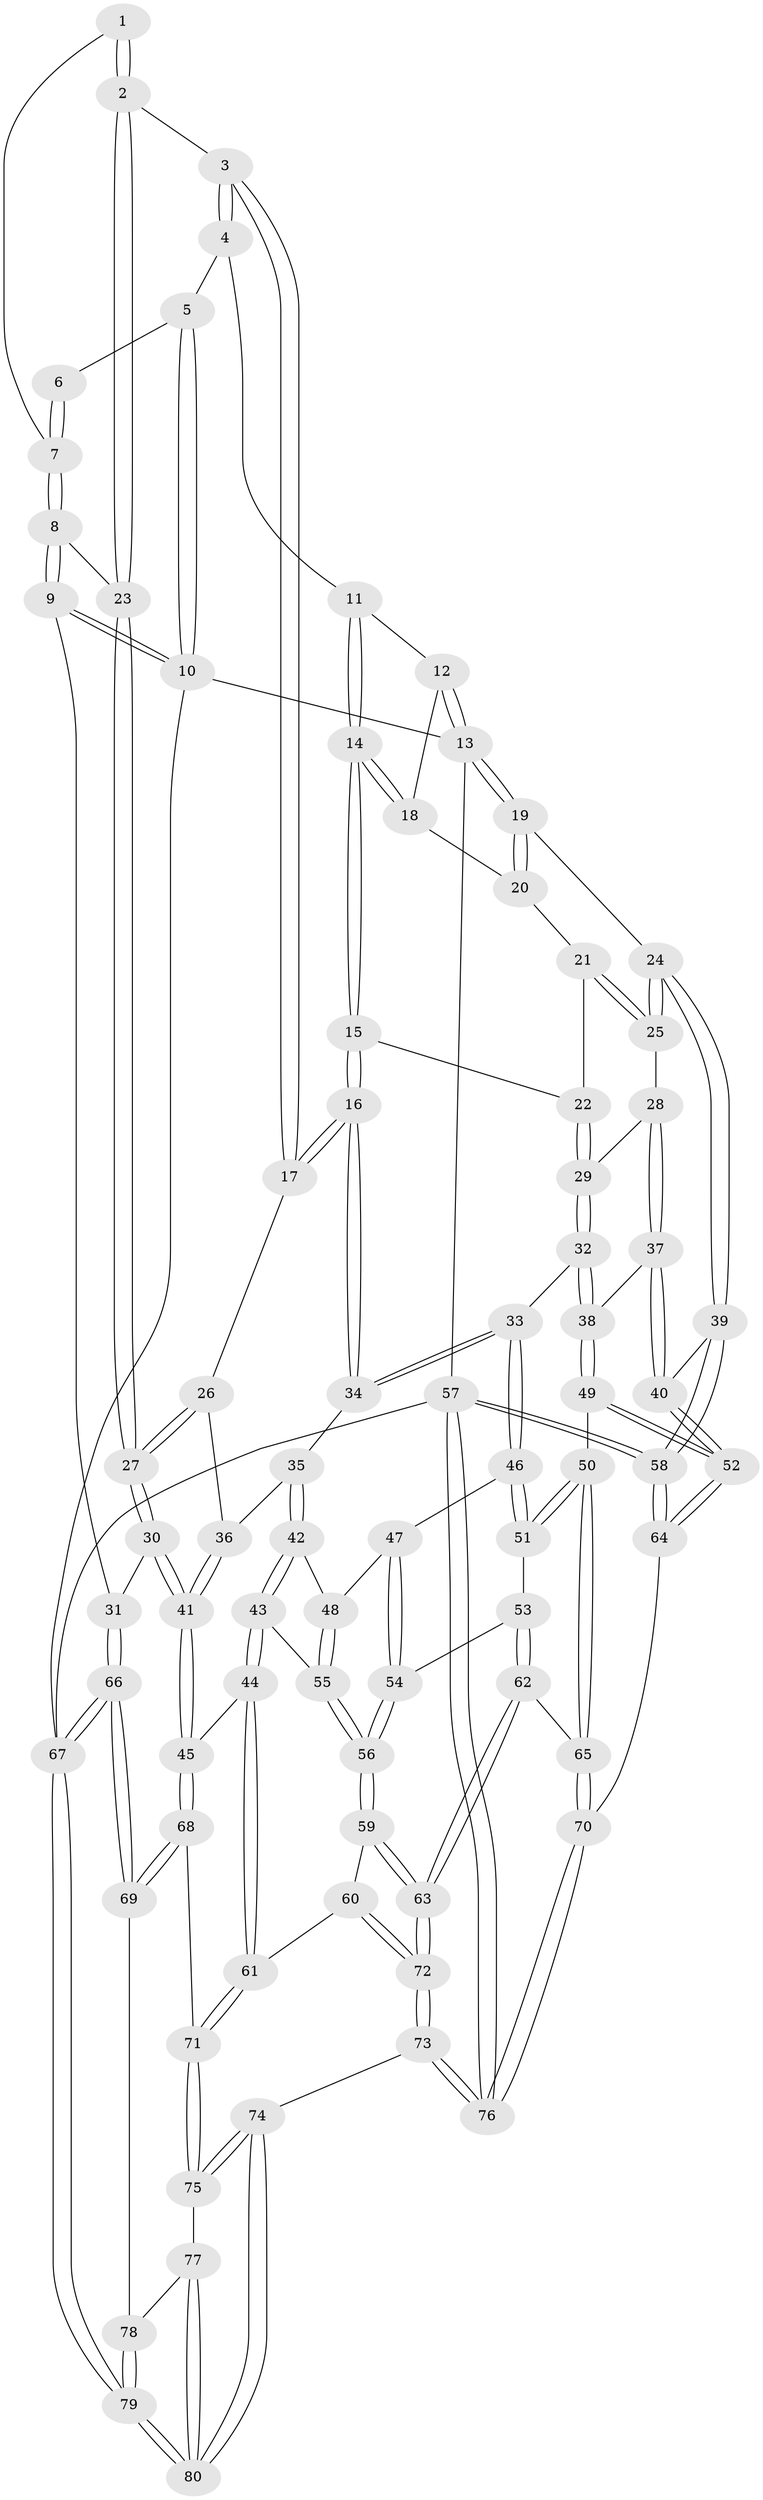 // coarse degree distribution, {3: 0.2857142857142857, 6: 0.10714285714285714, 4: 0.35714285714285715, 5: 0.14285714285714285, 2: 0.10714285714285714}
// Generated by graph-tools (version 1.1) at 2025/54/03/04/25 22:54:33]
// undirected, 80 vertices, 197 edges
graph export_dot {
  node [color=gray90,style=filled];
  1 [pos="+0.1265431383557349+0.09458037607729855"];
  2 [pos="+0.24487827883714697+0.146336724165949"];
  3 [pos="+0.2988418868245788+0.13465848709211098"];
  4 [pos="+0.4164145943816952+0"];
  5 [pos="+0+0"];
  6 [pos="+0.024751311448361242+0"];
  7 [pos="+0.04267481078801839+0.17933038588958664"];
  8 [pos="+0.03967325570495501+0.18778476492112167"];
  9 [pos="+0+0.30142079795133625"];
  10 [pos="+0+0"];
  11 [pos="+0.5755597436735349+0"];
  12 [pos="+1+0"];
  13 [pos="+1+0"];
  14 [pos="+0.6529607304560172+0.05675100053899192"];
  15 [pos="+0.6472498128550201+0.1435633800187343"];
  16 [pos="+0.5382833970647753+0.35507575127736696"];
  17 [pos="+0.36670228367133567+0.2948705194610403"];
  18 [pos="+0.8801601967904494+0.10768190999630416"];
  19 [pos="+1+0"];
  20 [pos="+0.9102396948620439+0.12811020947362867"];
  21 [pos="+0.9058312455775303+0.21454197918134857"];
  22 [pos="+0.7434890575444628+0.22166433479974834"];
  23 [pos="+0.14042513751713845+0.23075200326627834"];
  24 [pos="+1+0.42323871053599554"];
  25 [pos="+0.9398235906859316+0.34644338621229753"];
  26 [pos="+0.30694157838234976+0.3473968330683481"];
  27 [pos="+0.115845665991038+0.4621441875305552"];
  28 [pos="+0.933265695914084+0.3483363812149354"];
  29 [pos="+0.8369340798389768+0.3576282514405176"];
  30 [pos="+0.113504619140879+0.46511080812731487"];
  31 [pos="+0+0.4754744525860631"];
  32 [pos="+0.7107283463996599+0.4480564922669358"];
  33 [pos="+0.6411050951243427+0.45184920822979735"];
  34 [pos="+0.5440687316073256+0.3697800533764356"];
  35 [pos="+0.47547477617305556+0.46139033204376934"];
  36 [pos="+0.36013308635697167+0.5111916555163081"];
  37 [pos="+0.8482417210087025+0.5462898062396654"];
  38 [pos="+0.8255180794326928+0.5525460354413945"];
  39 [pos="+1+0.48915807778682996"];
  40 [pos="+1+0.5646588539439072"];
  41 [pos="+0.2473421601792865+0.6246289991121384"];
  42 [pos="+0.46482309206983535+0.5263945513272612"];
  43 [pos="+0.40535377357011626+0.6552960700371282"];
  44 [pos="+0.299051667567896+0.6899087089714645"];
  45 [pos="+0.2512143898891706+0.634857224738962"];
  46 [pos="+0.6407205245593238+0.4566614309483738"];
  47 [pos="+0.6178994253212816+0.5588343190500804"];
  48 [pos="+0.536025424434496+0.6243667025178227"];
  49 [pos="+0.8035366801061692+0.67964031590275"];
  50 [pos="+0.7887782498441172+0.6826478656421624"];
  51 [pos="+0.7808972588279931+0.6819721704226686"];
  52 [pos="+0.8766860251226201+0.7196943716375539"];
  53 [pos="+0.7169149703794274+0.6911973070835056"];
  54 [pos="+0.644964816793437+0.6255753335661587"];
  55 [pos="+0.5053194091974398+0.6674840528907287"];
  56 [pos="+0.5609789841028696+0.746869219454742"];
  57 [pos="+1+1"];
  58 [pos="+1+0.8900649736384221"];
  59 [pos="+0.565650179763305+0.7617943659792171"];
  60 [pos="+0.36578468349384036+0.8010183819160546"];
  61 [pos="+0.3067240170855818+0.7658014859511006"];
  62 [pos="+0.6142274640039199+0.8127288381442437"];
  63 [pos="+0.6095137950696122+0.8143465595809265"];
  64 [pos="+0.8930101529704036+0.7540636357549629"];
  65 [pos="+0.743485879771145+0.8397999504912845"];
  66 [pos="+0+0.7652892962629411"];
  67 [pos="+0+1"];
  68 [pos="+0.00976637741734055+0.787404753380801"];
  69 [pos="+0+0.8022048711988967"];
  70 [pos="+0.8258943159544128+0.9036283857156049"];
  71 [pos="+0.25299636393403013+0.847417473418605"];
  72 [pos="+0.5404474125922415+1"];
  73 [pos="+0.5519064381137664+1"];
  74 [pos="+0.2933981506479376+1"];
  75 [pos="+0.2432835141172889+0.8874333411453568"];
  76 [pos="+0.8986559397790206+1"];
  77 [pos="+0.0732226585651791+0.9146920022517442"];
  78 [pos="+0.06589735288664021+0.9122433911407124"];
  79 [pos="+0+1"];
  80 [pos="+0.29141252319618366+1"];
  1 -- 2;
  1 -- 2;
  1 -- 7;
  2 -- 3;
  2 -- 23;
  2 -- 23;
  3 -- 4;
  3 -- 4;
  3 -- 17;
  3 -- 17;
  4 -- 5;
  4 -- 11;
  5 -- 6;
  5 -- 10;
  5 -- 10;
  6 -- 7;
  6 -- 7;
  7 -- 8;
  7 -- 8;
  8 -- 9;
  8 -- 9;
  8 -- 23;
  9 -- 10;
  9 -- 10;
  9 -- 31;
  10 -- 13;
  10 -- 67;
  11 -- 12;
  11 -- 14;
  11 -- 14;
  12 -- 13;
  12 -- 13;
  12 -- 18;
  13 -- 19;
  13 -- 19;
  13 -- 57;
  14 -- 15;
  14 -- 15;
  14 -- 18;
  14 -- 18;
  15 -- 16;
  15 -- 16;
  15 -- 22;
  16 -- 17;
  16 -- 17;
  16 -- 34;
  16 -- 34;
  17 -- 26;
  18 -- 20;
  19 -- 20;
  19 -- 20;
  19 -- 24;
  20 -- 21;
  21 -- 22;
  21 -- 25;
  21 -- 25;
  22 -- 29;
  22 -- 29;
  23 -- 27;
  23 -- 27;
  24 -- 25;
  24 -- 25;
  24 -- 39;
  24 -- 39;
  25 -- 28;
  26 -- 27;
  26 -- 27;
  26 -- 36;
  27 -- 30;
  27 -- 30;
  28 -- 29;
  28 -- 37;
  28 -- 37;
  29 -- 32;
  29 -- 32;
  30 -- 31;
  30 -- 41;
  30 -- 41;
  31 -- 66;
  31 -- 66;
  32 -- 33;
  32 -- 38;
  32 -- 38;
  33 -- 34;
  33 -- 34;
  33 -- 46;
  33 -- 46;
  34 -- 35;
  35 -- 36;
  35 -- 42;
  35 -- 42;
  36 -- 41;
  36 -- 41;
  37 -- 38;
  37 -- 40;
  37 -- 40;
  38 -- 49;
  38 -- 49;
  39 -- 40;
  39 -- 58;
  39 -- 58;
  40 -- 52;
  40 -- 52;
  41 -- 45;
  41 -- 45;
  42 -- 43;
  42 -- 43;
  42 -- 48;
  43 -- 44;
  43 -- 44;
  43 -- 55;
  44 -- 45;
  44 -- 61;
  44 -- 61;
  45 -- 68;
  45 -- 68;
  46 -- 47;
  46 -- 51;
  46 -- 51;
  47 -- 48;
  47 -- 54;
  47 -- 54;
  48 -- 55;
  48 -- 55;
  49 -- 50;
  49 -- 52;
  49 -- 52;
  50 -- 51;
  50 -- 51;
  50 -- 65;
  50 -- 65;
  51 -- 53;
  52 -- 64;
  52 -- 64;
  53 -- 54;
  53 -- 62;
  53 -- 62;
  54 -- 56;
  54 -- 56;
  55 -- 56;
  55 -- 56;
  56 -- 59;
  56 -- 59;
  57 -- 58;
  57 -- 58;
  57 -- 76;
  57 -- 76;
  57 -- 67;
  58 -- 64;
  58 -- 64;
  59 -- 60;
  59 -- 63;
  59 -- 63;
  60 -- 61;
  60 -- 72;
  60 -- 72;
  61 -- 71;
  61 -- 71;
  62 -- 63;
  62 -- 63;
  62 -- 65;
  63 -- 72;
  63 -- 72;
  64 -- 70;
  65 -- 70;
  65 -- 70;
  66 -- 67;
  66 -- 67;
  66 -- 69;
  66 -- 69;
  67 -- 79;
  67 -- 79;
  68 -- 69;
  68 -- 69;
  68 -- 71;
  69 -- 78;
  70 -- 76;
  70 -- 76;
  71 -- 75;
  71 -- 75;
  72 -- 73;
  72 -- 73;
  73 -- 74;
  73 -- 76;
  73 -- 76;
  74 -- 75;
  74 -- 75;
  74 -- 80;
  74 -- 80;
  75 -- 77;
  77 -- 78;
  77 -- 80;
  77 -- 80;
  78 -- 79;
  78 -- 79;
  79 -- 80;
  79 -- 80;
}
